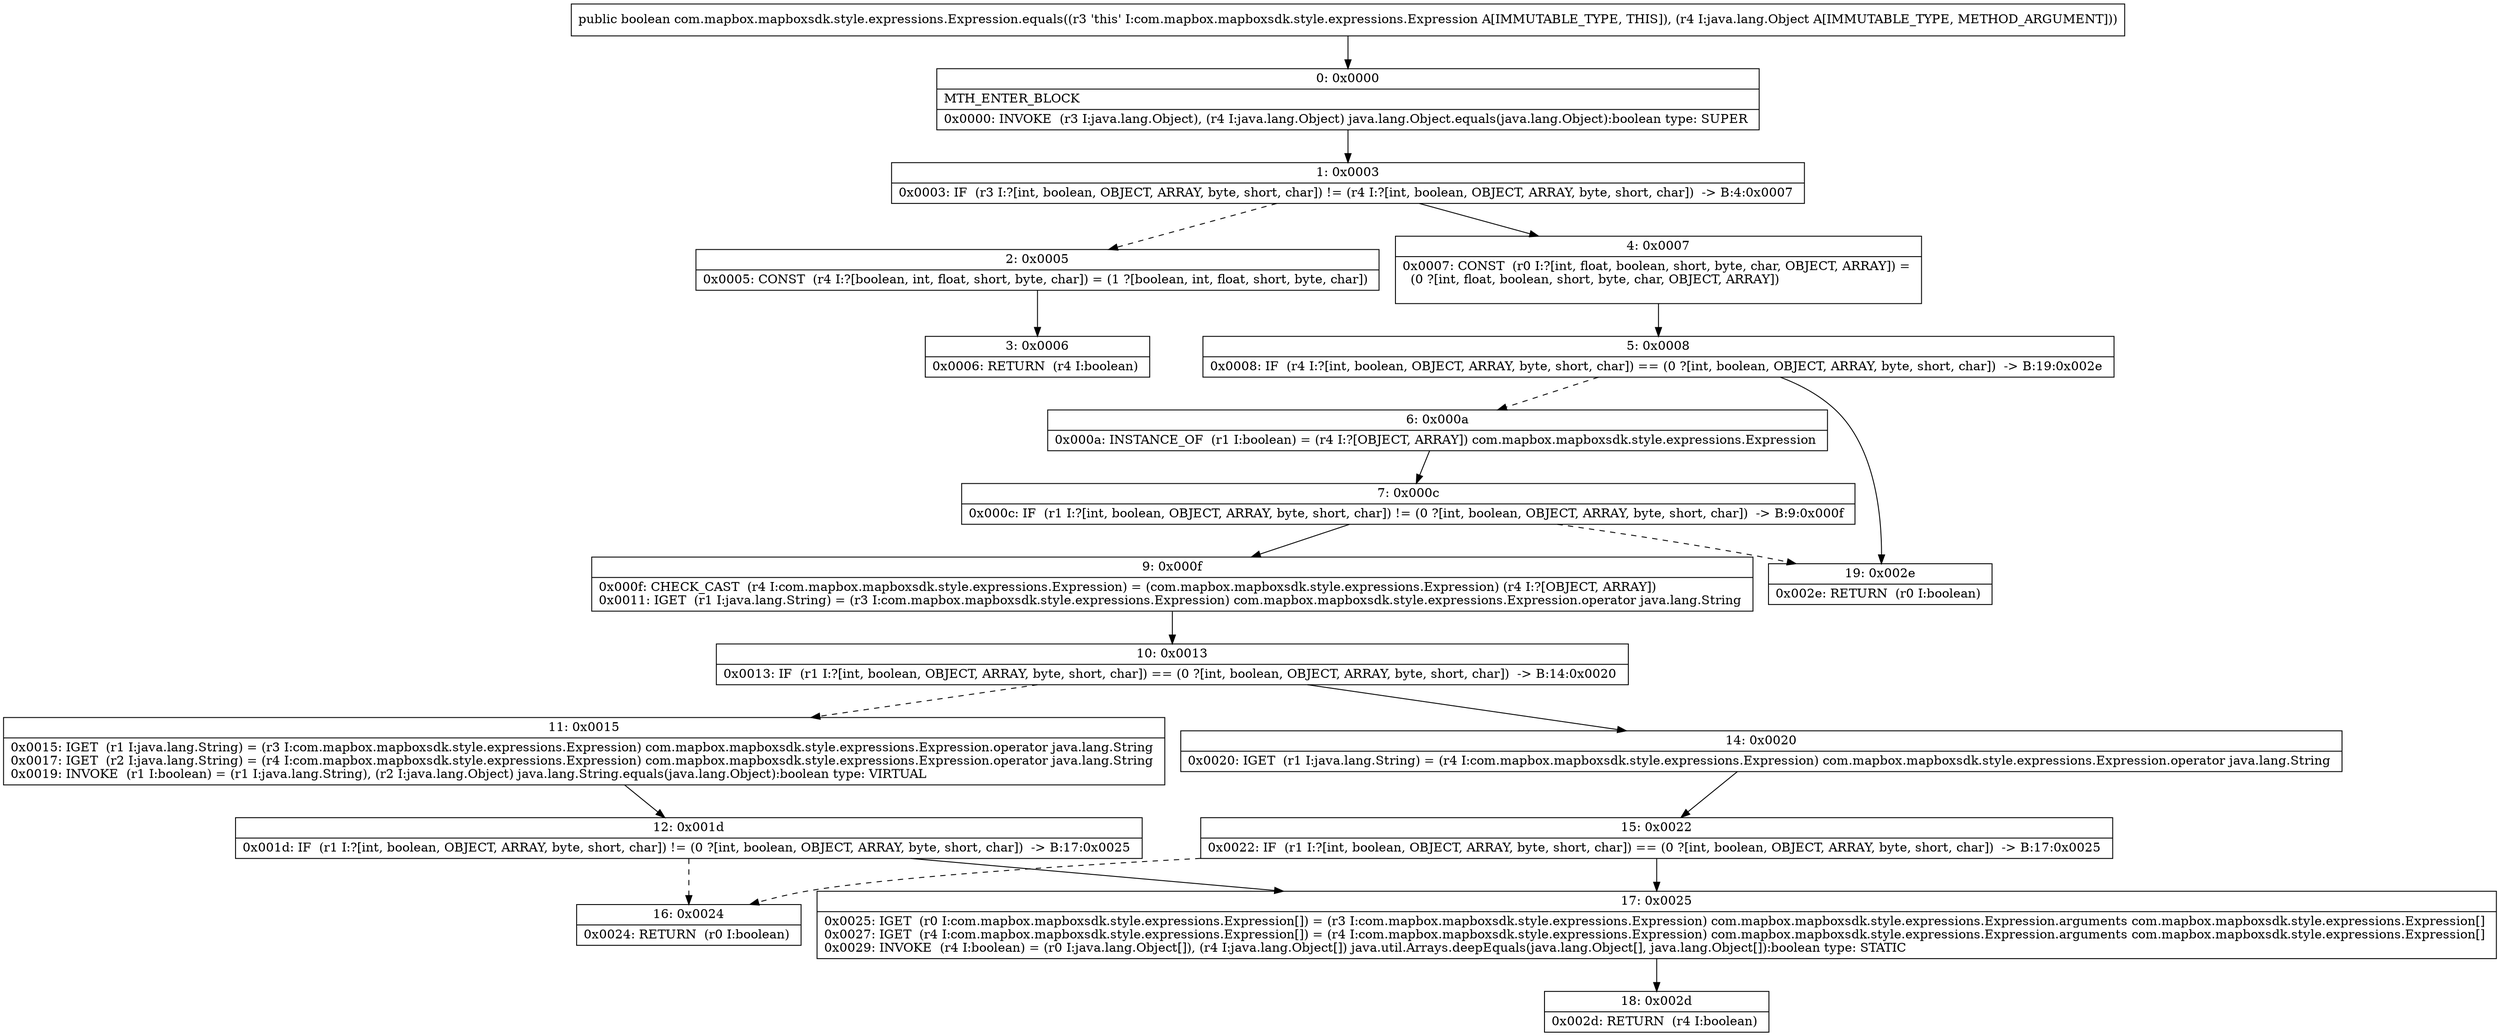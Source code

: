 digraph "CFG forcom.mapbox.mapboxsdk.style.expressions.Expression.equals(Ljava\/lang\/Object;)Z" {
Node_0 [shape=record,label="{0\:\ 0x0000|MTH_ENTER_BLOCK\l|0x0000: INVOKE  (r3 I:java.lang.Object), (r4 I:java.lang.Object) java.lang.Object.equals(java.lang.Object):boolean type: SUPER \l}"];
Node_1 [shape=record,label="{1\:\ 0x0003|0x0003: IF  (r3 I:?[int, boolean, OBJECT, ARRAY, byte, short, char]) != (r4 I:?[int, boolean, OBJECT, ARRAY, byte, short, char])  \-\> B:4:0x0007 \l}"];
Node_2 [shape=record,label="{2\:\ 0x0005|0x0005: CONST  (r4 I:?[boolean, int, float, short, byte, char]) = (1 ?[boolean, int, float, short, byte, char]) \l}"];
Node_3 [shape=record,label="{3\:\ 0x0006|0x0006: RETURN  (r4 I:boolean) \l}"];
Node_4 [shape=record,label="{4\:\ 0x0007|0x0007: CONST  (r0 I:?[int, float, boolean, short, byte, char, OBJECT, ARRAY]) = \l  (0 ?[int, float, boolean, short, byte, char, OBJECT, ARRAY])\l \l}"];
Node_5 [shape=record,label="{5\:\ 0x0008|0x0008: IF  (r4 I:?[int, boolean, OBJECT, ARRAY, byte, short, char]) == (0 ?[int, boolean, OBJECT, ARRAY, byte, short, char])  \-\> B:19:0x002e \l}"];
Node_6 [shape=record,label="{6\:\ 0x000a|0x000a: INSTANCE_OF  (r1 I:boolean) = (r4 I:?[OBJECT, ARRAY]) com.mapbox.mapboxsdk.style.expressions.Expression \l}"];
Node_7 [shape=record,label="{7\:\ 0x000c|0x000c: IF  (r1 I:?[int, boolean, OBJECT, ARRAY, byte, short, char]) != (0 ?[int, boolean, OBJECT, ARRAY, byte, short, char])  \-\> B:9:0x000f \l}"];
Node_9 [shape=record,label="{9\:\ 0x000f|0x000f: CHECK_CAST  (r4 I:com.mapbox.mapboxsdk.style.expressions.Expression) = (com.mapbox.mapboxsdk.style.expressions.Expression) (r4 I:?[OBJECT, ARRAY]) \l0x0011: IGET  (r1 I:java.lang.String) = (r3 I:com.mapbox.mapboxsdk.style.expressions.Expression) com.mapbox.mapboxsdk.style.expressions.Expression.operator java.lang.String \l}"];
Node_10 [shape=record,label="{10\:\ 0x0013|0x0013: IF  (r1 I:?[int, boolean, OBJECT, ARRAY, byte, short, char]) == (0 ?[int, boolean, OBJECT, ARRAY, byte, short, char])  \-\> B:14:0x0020 \l}"];
Node_11 [shape=record,label="{11\:\ 0x0015|0x0015: IGET  (r1 I:java.lang.String) = (r3 I:com.mapbox.mapboxsdk.style.expressions.Expression) com.mapbox.mapboxsdk.style.expressions.Expression.operator java.lang.String \l0x0017: IGET  (r2 I:java.lang.String) = (r4 I:com.mapbox.mapboxsdk.style.expressions.Expression) com.mapbox.mapboxsdk.style.expressions.Expression.operator java.lang.String \l0x0019: INVOKE  (r1 I:boolean) = (r1 I:java.lang.String), (r2 I:java.lang.Object) java.lang.String.equals(java.lang.Object):boolean type: VIRTUAL \l}"];
Node_12 [shape=record,label="{12\:\ 0x001d|0x001d: IF  (r1 I:?[int, boolean, OBJECT, ARRAY, byte, short, char]) != (0 ?[int, boolean, OBJECT, ARRAY, byte, short, char])  \-\> B:17:0x0025 \l}"];
Node_14 [shape=record,label="{14\:\ 0x0020|0x0020: IGET  (r1 I:java.lang.String) = (r4 I:com.mapbox.mapboxsdk.style.expressions.Expression) com.mapbox.mapboxsdk.style.expressions.Expression.operator java.lang.String \l}"];
Node_15 [shape=record,label="{15\:\ 0x0022|0x0022: IF  (r1 I:?[int, boolean, OBJECT, ARRAY, byte, short, char]) == (0 ?[int, boolean, OBJECT, ARRAY, byte, short, char])  \-\> B:17:0x0025 \l}"];
Node_16 [shape=record,label="{16\:\ 0x0024|0x0024: RETURN  (r0 I:boolean) \l}"];
Node_17 [shape=record,label="{17\:\ 0x0025|0x0025: IGET  (r0 I:com.mapbox.mapboxsdk.style.expressions.Expression[]) = (r3 I:com.mapbox.mapboxsdk.style.expressions.Expression) com.mapbox.mapboxsdk.style.expressions.Expression.arguments com.mapbox.mapboxsdk.style.expressions.Expression[] \l0x0027: IGET  (r4 I:com.mapbox.mapboxsdk.style.expressions.Expression[]) = (r4 I:com.mapbox.mapboxsdk.style.expressions.Expression) com.mapbox.mapboxsdk.style.expressions.Expression.arguments com.mapbox.mapboxsdk.style.expressions.Expression[] \l0x0029: INVOKE  (r4 I:boolean) = (r0 I:java.lang.Object[]), (r4 I:java.lang.Object[]) java.util.Arrays.deepEquals(java.lang.Object[], java.lang.Object[]):boolean type: STATIC \l}"];
Node_18 [shape=record,label="{18\:\ 0x002d|0x002d: RETURN  (r4 I:boolean) \l}"];
Node_19 [shape=record,label="{19\:\ 0x002e|0x002e: RETURN  (r0 I:boolean) \l}"];
MethodNode[shape=record,label="{public boolean com.mapbox.mapboxsdk.style.expressions.Expression.equals((r3 'this' I:com.mapbox.mapboxsdk.style.expressions.Expression A[IMMUTABLE_TYPE, THIS]), (r4 I:java.lang.Object A[IMMUTABLE_TYPE, METHOD_ARGUMENT])) }"];
MethodNode -> Node_0;
Node_0 -> Node_1;
Node_1 -> Node_2[style=dashed];
Node_1 -> Node_4;
Node_2 -> Node_3;
Node_4 -> Node_5;
Node_5 -> Node_6[style=dashed];
Node_5 -> Node_19;
Node_6 -> Node_7;
Node_7 -> Node_9;
Node_7 -> Node_19[style=dashed];
Node_9 -> Node_10;
Node_10 -> Node_11[style=dashed];
Node_10 -> Node_14;
Node_11 -> Node_12;
Node_12 -> Node_17;
Node_12 -> Node_16[style=dashed];
Node_14 -> Node_15;
Node_15 -> Node_16[style=dashed];
Node_15 -> Node_17;
Node_17 -> Node_18;
}

